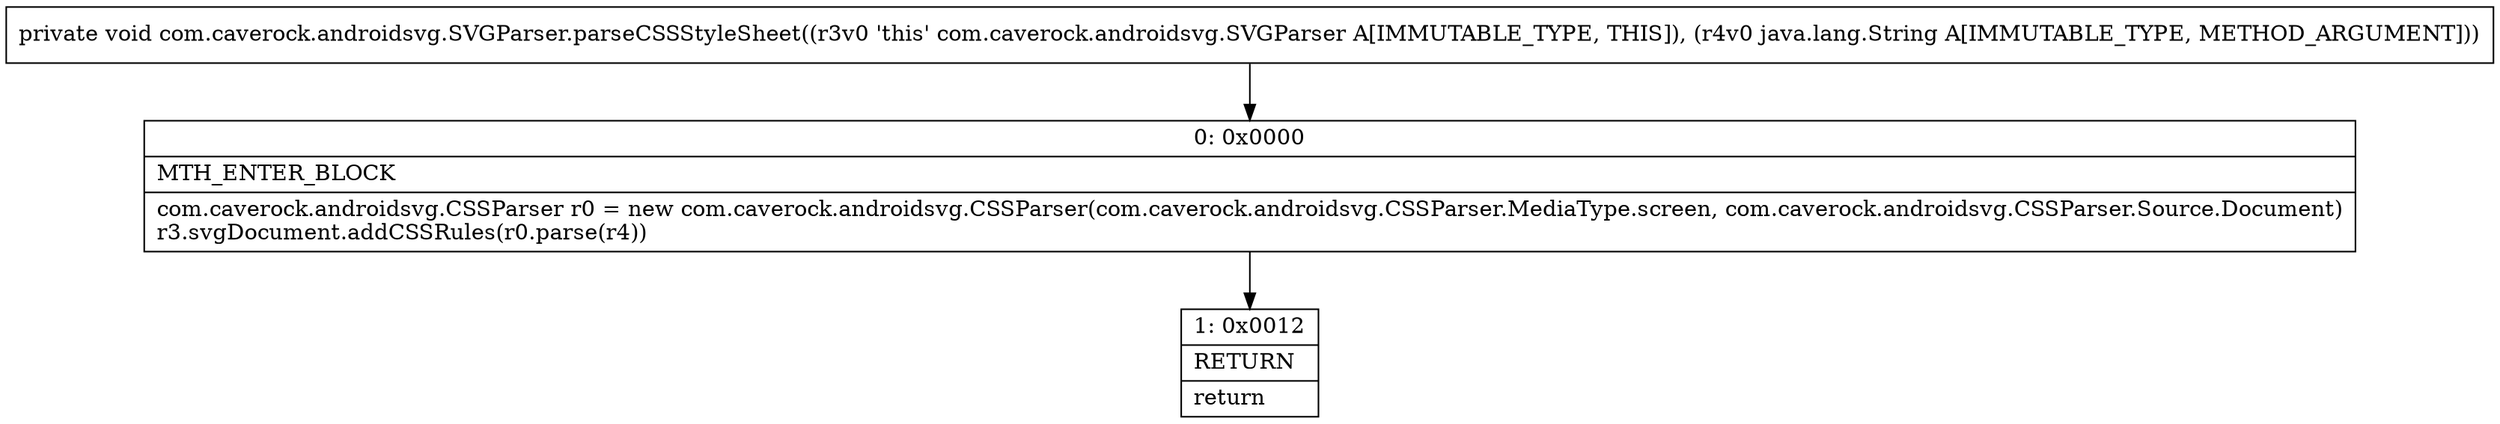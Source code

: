 digraph "CFG forcom.caverock.androidsvg.SVGParser.parseCSSStyleSheet(Ljava\/lang\/String;)V" {
Node_0 [shape=record,label="{0\:\ 0x0000|MTH_ENTER_BLOCK\l|com.caverock.androidsvg.CSSParser r0 = new com.caverock.androidsvg.CSSParser(com.caverock.androidsvg.CSSParser.MediaType.screen, com.caverock.androidsvg.CSSParser.Source.Document)\lr3.svgDocument.addCSSRules(r0.parse(r4))\l}"];
Node_1 [shape=record,label="{1\:\ 0x0012|RETURN\l|return\l}"];
MethodNode[shape=record,label="{private void com.caverock.androidsvg.SVGParser.parseCSSStyleSheet((r3v0 'this' com.caverock.androidsvg.SVGParser A[IMMUTABLE_TYPE, THIS]), (r4v0 java.lang.String A[IMMUTABLE_TYPE, METHOD_ARGUMENT])) }"];
MethodNode -> Node_0;
Node_0 -> Node_1;
}

